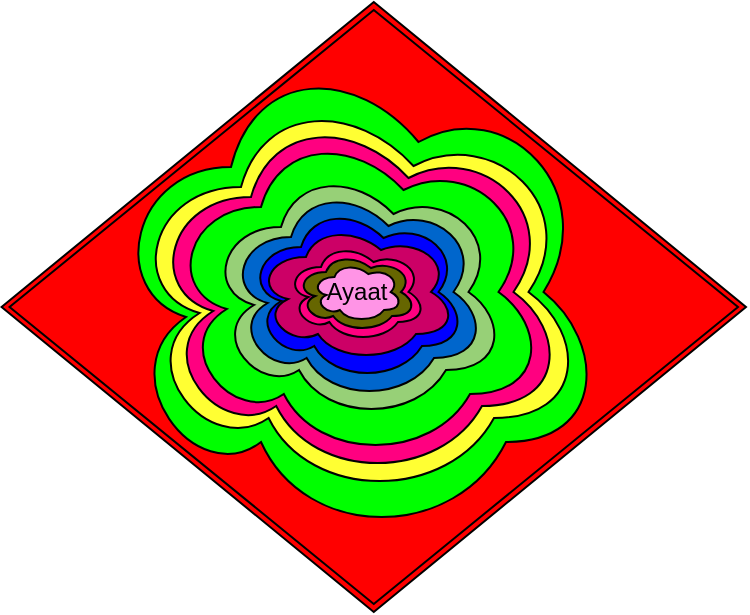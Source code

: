 <mxfile version="15.3.8" type="github">
  <diagram id="YphvDcToEx7Mw1fkcDue" name="Page-1">
    <mxGraphModel dx="738" dy="395" grid="1" gridSize="10" guides="1" tooltips="1" connect="1" arrows="1" fold="1" page="1" pageScale="1" pageWidth="1169" pageHeight="827" math="0" shadow="0">
      <root>
        <mxCell id="0" />
        <mxCell id="1" parent="0" />
        <mxCell id="vZsCfjT3-jncpjTAse-_-4" value="Relationship" style="shape=rhombus;double=1;perimeter=rhombusPerimeter;whiteSpace=wrap;html=1;align=center;rotation=0;fillColor=#FF0000;" vertex="1" parent="1">
          <mxGeometry x="547.77" y="400" width="372.23" height="304.96" as="geometry" />
        </mxCell>
        <mxCell id="vZsCfjT3-jncpjTAse-_-3" value="Cloud" style="ellipse;shape=cloud;whiteSpace=wrap;html=1;align=center;rotation=0;fillColor=#00FF00;" vertex="1" parent="1">
          <mxGeometry x="600" y="420" width="250" height="250" as="geometry" />
        </mxCell>
        <mxCell id="vZsCfjT3-jncpjTAse-_-5" value="Cloud" style="ellipse;shape=cloud;whiteSpace=wrap;html=1;align=center;fillColor=#FFFF33;" vertex="1" parent="1">
          <mxGeometry x="610" y="440" width="230" height="210" as="geometry" />
        </mxCell>
        <mxCell id="vZsCfjT3-jncpjTAse-_-6" value="Cloud" style="ellipse;shape=cloud;whiteSpace=wrap;html=1;align=center;fillColor=#FF0080;" vertex="1" parent="1">
          <mxGeometry x="620" y="450" width="210" height="190" as="geometry" />
        </mxCell>
        <mxCell id="vZsCfjT3-jncpjTAse-_-7" value="Cloud" style="ellipse;shape=cloud;whiteSpace=wrap;html=1;align=center;fillColor=#00FF00;" vertex="1" parent="1">
          <mxGeometry x="630" y="460" width="190" height="170" as="geometry" />
        </mxCell>
        <mxCell id="vZsCfjT3-jncpjTAse-_-8" value="Cloud" style="ellipse;shape=cloud;whiteSpace=wrap;html=1;align=center;fillColor=#97D077;" vertex="1" parent="1">
          <mxGeometry x="650" y="480" width="150" height="130" as="geometry" />
        </mxCell>
        <mxCell id="vZsCfjT3-jncpjTAse-_-9" value="Cloud" style="ellipse;shape=cloud;whiteSpace=wrap;html=1;align=center;fillColor=#0066CC;" vertex="1" parent="1">
          <mxGeometry x="660" y="490" width="130" height="110" as="geometry" />
        </mxCell>
        <mxCell id="vZsCfjT3-jncpjTAse-_-10" value="Cloud" style="ellipse;shape=cloud;whiteSpace=wrap;html=1;align=center;fillColor=#0000FF;" vertex="1" parent="1">
          <mxGeometry x="670" y="500" width="110" height="90" as="geometry" />
        </mxCell>
        <mxCell id="vZsCfjT3-jncpjTAse-_-11" value="Cloud" style="ellipse;shape=cloud;whiteSpace=wrap;html=1;align=center;fillColor=#CC0066;" vertex="1" parent="1">
          <mxGeometry x="675" y="510" width="100" height="70" as="geometry" />
        </mxCell>
        <mxCell id="vZsCfjT3-jncpjTAse-_-12" value="Cloud" style="ellipse;shape=cloud;whiteSpace=wrap;html=1;align=center;fillColor=#FF0080;" vertex="1" parent="1">
          <mxGeometry x="690" y="520" width="70" height="50" as="geometry" />
        </mxCell>
        <mxCell id="vZsCfjT3-jncpjTAse-_-13" value="Cloud" style="ellipse;shape=cloud;whiteSpace=wrap;html=1;align=center;fillColor=#666600;" vertex="1" parent="1">
          <mxGeometry x="695" y="525" width="60" height="40" as="geometry" />
        </mxCell>
        <mxCell id="vZsCfjT3-jncpjTAse-_-14" value="Ayaat" style="ellipse;shape=cloud;whiteSpace=wrap;html=1;align=center;fillColor=#FF94E6;" vertex="1" parent="1">
          <mxGeometry x="703" y="530" width="45" height="30" as="geometry" />
        </mxCell>
      </root>
    </mxGraphModel>
  </diagram>
</mxfile>

